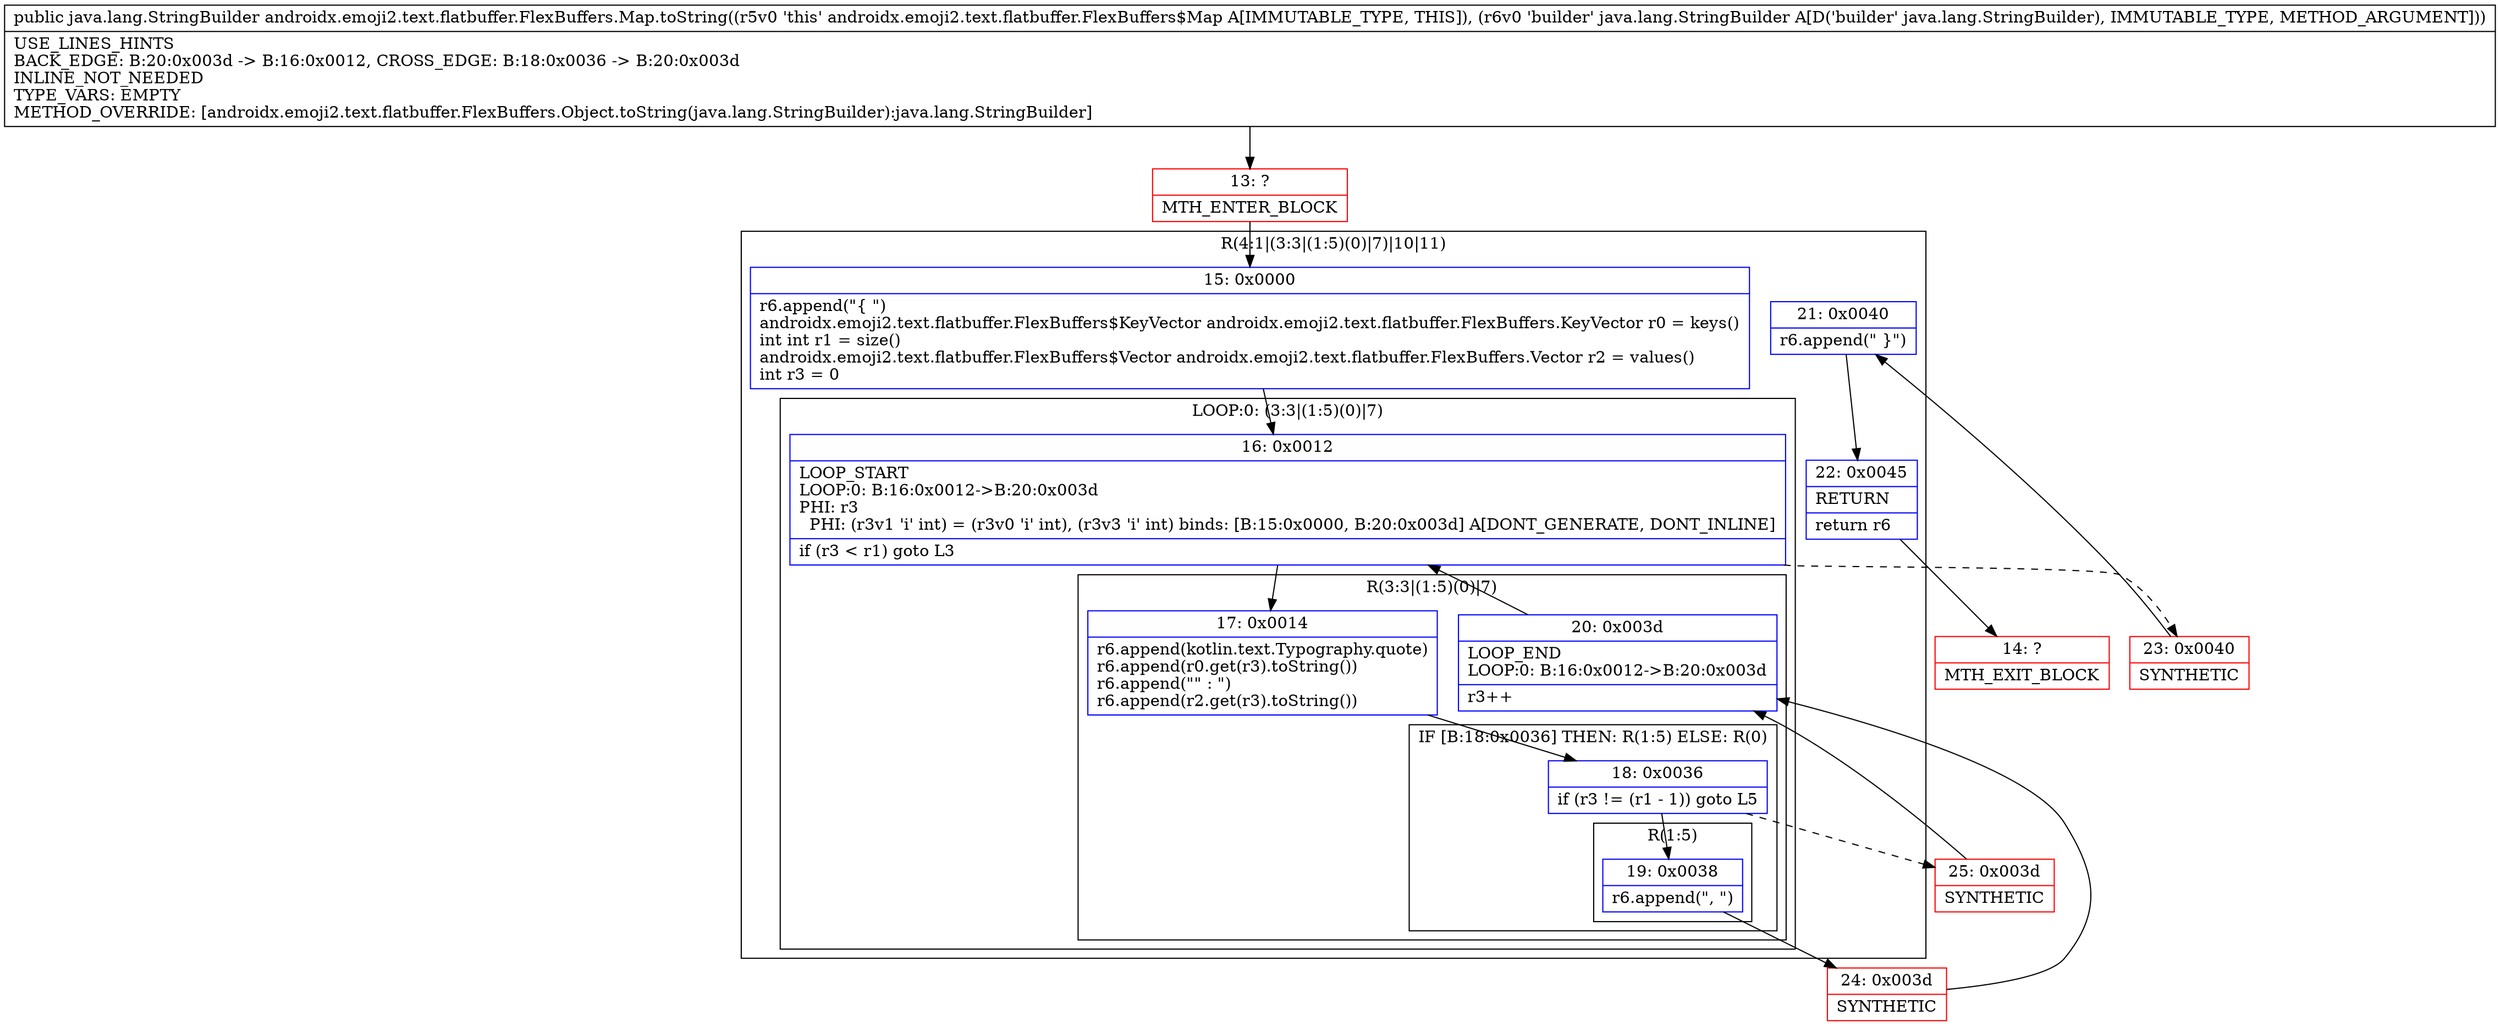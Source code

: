 digraph "CFG forandroidx.emoji2.text.flatbuffer.FlexBuffers.Map.toString(Ljava\/lang\/StringBuilder;)Ljava\/lang\/StringBuilder;" {
subgraph cluster_Region_451354044 {
label = "R(4:1|(3:3|(1:5)(0)|7)|10|11)";
node [shape=record,color=blue];
Node_15 [shape=record,label="{15\:\ 0x0000|r6.append(\"\{ \")\landroidx.emoji2.text.flatbuffer.FlexBuffers$KeyVector androidx.emoji2.text.flatbuffer.FlexBuffers.KeyVector r0 = keys()\lint int r1 = size()\landroidx.emoji2.text.flatbuffer.FlexBuffers$Vector androidx.emoji2.text.flatbuffer.FlexBuffers.Vector r2 = values()\lint r3 = 0\l}"];
subgraph cluster_LoopRegion_1995721901 {
label = "LOOP:0: (3:3|(1:5)(0)|7)";
node [shape=record,color=blue];
Node_16 [shape=record,label="{16\:\ 0x0012|LOOP_START\lLOOP:0: B:16:0x0012\-\>B:20:0x003d\lPHI: r3 \l  PHI: (r3v1 'i' int) = (r3v0 'i' int), (r3v3 'i' int) binds: [B:15:0x0000, B:20:0x003d] A[DONT_GENERATE, DONT_INLINE]\l|if (r3 \< r1) goto L3\l}"];
subgraph cluster_Region_1051091186 {
label = "R(3:3|(1:5)(0)|7)";
node [shape=record,color=blue];
Node_17 [shape=record,label="{17\:\ 0x0014|r6.append(kotlin.text.Typography.quote)\lr6.append(r0.get(r3).toString())\lr6.append(\"\" : \")\lr6.append(r2.get(r3).toString())\l}"];
subgraph cluster_IfRegion_1711799842 {
label = "IF [B:18:0x0036] THEN: R(1:5) ELSE: R(0)";
node [shape=record,color=blue];
Node_18 [shape=record,label="{18\:\ 0x0036|if (r3 != (r1 \- 1)) goto L5\l}"];
subgraph cluster_Region_2087770239 {
label = "R(1:5)";
node [shape=record,color=blue];
Node_19 [shape=record,label="{19\:\ 0x0038|r6.append(\", \")\l}"];
}
subgraph cluster_Region_981192347 {
label = "R(0)";
node [shape=record,color=blue];
}
}
Node_20 [shape=record,label="{20\:\ 0x003d|LOOP_END\lLOOP:0: B:16:0x0012\-\>B:20:0x003d\l|r3++\l}"];
}
}
Node_21 [shape=record,label="{21\:\ 0x0040|r6.append(\" \}\")\l}"];
Node_22 [shape=record,label="{22\:\ 0x0045|RETURN\l|return r6\l}"];
}
Node_13 [shape=record,color=red,label="{13\:\ ?|MTH_ENTER_BLOCK\l}"];
Node_24 [shape=record,color=red,label="{24\:\ 0x003d|SYNTHETIC\l}"];
Node_25 [shape=record,color=red,label="{25\:\ 0x003d|SYNTHETIC\l}"];
Node_23 [shape=record,color=red,label="{23\:\ 0x0040|SYNTHETIC\l}"];
Node_14 [shape=record,color=red,label="{14\:\ ?|MTH_EXIT_BLOCK\l}"];
MethodNode[shape=record,label="{public java.lang.StringBuilder androidx.emoji2.text.flatbuffer.FlexBuffers.Map.toString((r5v0 'this' androidx.emoji2.text.flatbuffer.FlexBuffers$Map A[IMMUTABLE_TYPE, THIS]), (r6v0 'builder' java.lang.StringBuilder A[D('builder' java.lang.StringBuilder), IMMUTABLE_TYPE, METHOD_ARGUMENT]))  | USE_LINES_HINTS\lBACK_EDGE: B:20:0x003d \-\> B:16:0x0012, CROSS_EDGE: B:18:0x0036 \-\> B:20:0x003d\lINLINE_NOT_NEEDED\lTYPE_VARS: EMPTY\lMETHOD_OVERRIDE: [androidx.emoji2.text.flatbuffer.FlexBuffers.Object.toString(java.lang.StringBuilder):java.lang.StringBuilder]\l}"];
MethodNode -> Node_13;Node_15 -> Node_16;
Node_16 -> Node_17;
Node_16 -> Node_23[style=dashed];
Node_17 -> Node_18;
Node_18 -> Node_19;
Node_18 -> Node_25[style=dashed];
Node_19 -> Node_24;
Node_20 -> Node_16;
Node_21 -> Node_22;
Node_22 -> Node_14;
Node_13 -> Node_15;
Node_24 -> Node_20;
Node_25 -> Node_20;
Node_23 -> Node_21;
}

